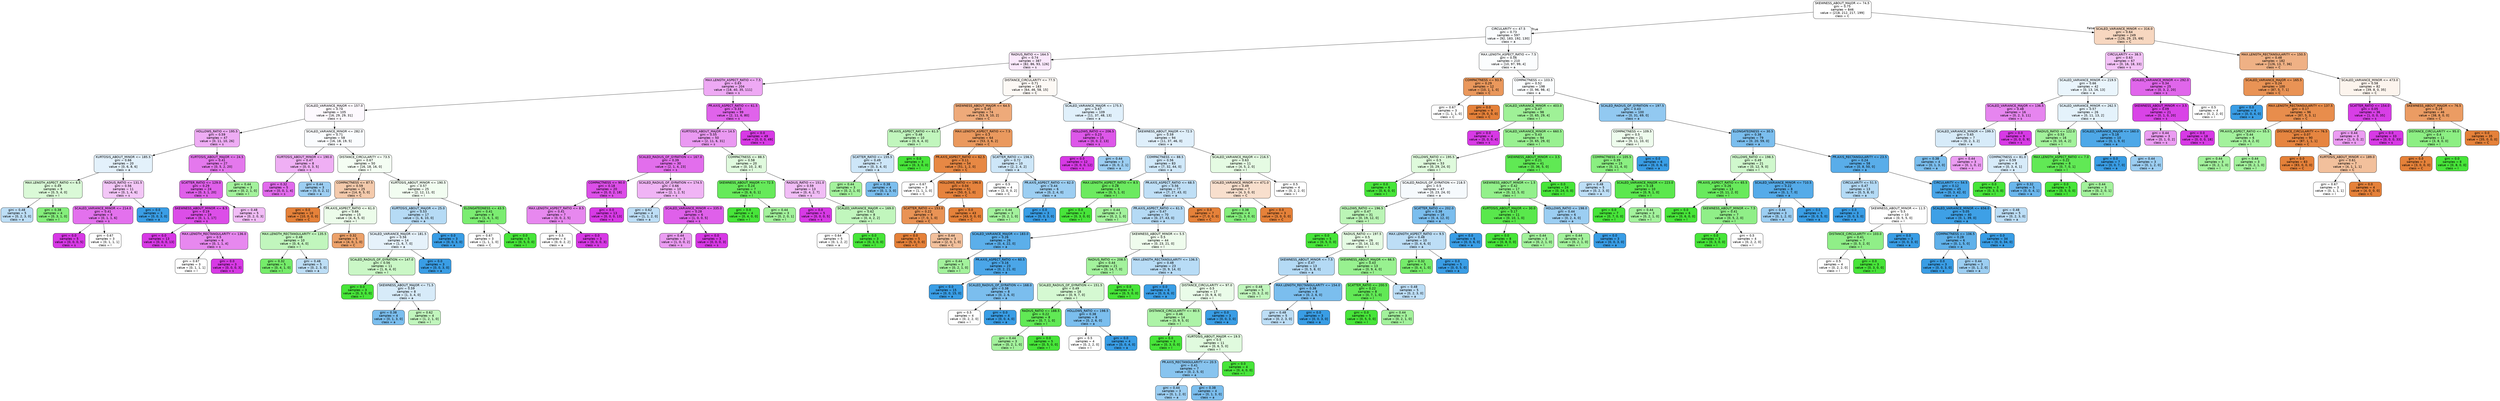 digraph Tree {
node [shape=box, style="filled, rounded", color="black", fontname=helvetica] ;
edge [fontname=helvetica] ;
0 [label="SKEWNESS_ABOUT_MAJOR <= 74.5\ngini = 0.75\nsamples = 846\nvalue = [218, 212, 217, 199]\nclass = C", fillcolor="#e5813900"] ;
1 [label="CIRCULARITY <= 47.5\ngini = 0.73\nsamples = 597\nvalue = [92, 183, 192, 130]\nclass = a", fillcolor="#399de506"] ;
0 -> 1 [labeldistance=2.5, labelangle=45, headlabel="True"] ;
2 [label="RADIUS_RATIO <= 164.5\ngini = 0.74\nsamples = 387\nvalue = [82, 86, 93, 126]\nclass = s", fillcolor="#d739e51d"] ;
1 -> 2 ;
3 [label="MAX.LENGTH_ASPECT_RATIO <= 7.5\ngini = 0.63\nsamples = 204\nvalue = [18, 40, 35, 111]\nclass = s", fillcolor="#d739e56e"] ;
2 -> 3 ;
4 [label="SCALED_VARIANCE_MAJOR <= 157.0\ngini = 0.74\nsamples = 105\nvalue = [16, 29, 29, 31]\nclass = s", fillcolor="#d739e507"] ;
3 -> 4 ;
5 [label="HOLLOWS_RATIO <= 195.5\ngini = 0.59\nsamples = 47\nvalue = [0, 11, 10, 26]\nclass = s", fillcolor="#d739e56a"] ;
4 -> 5 ;
6 [label="KURTOSIS_ABOUT_MINOR <= 185.5\ngini = 0.66\nsamples = 20\nvalue = [0, 6, 8, 6]\nclass = a", fillcolor="#399de524"] ;
5 -> 6 ;
7 [label="MAX.LENGTH_ASPECT_RATIO <= 6.5\ngini = 0.49\nsamples = 9\nvalue = [0, 5, 4, 0]\nclass = l", fillcolor="#47e53933"] ;
6 -> 7 ;
8 [label="gini = 0.48\nsamples = 5\nvalue = [0, 2, 3, 0]\nclass = a", fillcolor="#399de555"] ;
7 -> 8 ;
9 [label="gini = 0.38\nsamples = 4\nvalue = [0, 3, 1, 0]\nclass = l", fillcolor="#47e539aa"] ;
7 -> 9 ;
10 [label="RADIUS_RATIO <= 131.5\ngini = 0.56\nsamples = 11\nvalue = [0, 1, 4, 6]\nclass = s", fillcolor="#d739e549"] ;
6 -> 10 ;
11 [label="SCALED_VARIANCE_MINOR <= 214.0\ngini = 0.41\nsamples = 8\nvalue = [0, 1, 1, 6]\nclass = s", fillcolor="#d739e5b6"] ;
10 -> 11 ;
12 [label="gini = 0.0\nsamples = 5\nvalue = [0, 0, 0, 5]\nclass = s", fillcolor="#d739e5ff"] ;
11 -> 12 ;
13 [label="gini = 0.67\nsamples = 3\nvalue = [0, 1, 1, 1]\nclass = l", fillcolor="#47e53900"] ;
11 -> 13 ;
14 [label="gini = 0.0\nsamples = 3\nvalue = [0, 0, 3, 0]\nclass = a", fillcolor="#399de5ff"] ;
10 -> 14 ;
15 [label="KURTOSIS_ABOUT_MAJOR <= 24.5\ngini = 0.41\nsamples = 27\nvalue = [0, 5, 2, 20]\nclass = s", fillcolor="#d739e5ae"] ;
5 -> 15 ;
16 [label="SCATTER_RATIO <= 129.0\ngini = 0.29\nsamples = 24\nvalue = [0, 3, 1, 20]\nclass = s", fillcolor="#d739e5ce"] ;
15 -> 16 ;
17 [label="SKEWNESS_ABOUT_MINOR <= 8.5\ngini = 0.19\nsamples = 19\nvalue = [0, 1, 1, 17]\nclass = s", fillcolor="#d739e5e3"] ;
16 -> 17 ;
18 [label="gini = 0.0\nsamples = 13\nvalue = [0, 0, 0, 13]\nclass = s", fillcolor="#d739e5ff"] ;
17 -> 18 ;
19 [label="MAX.LENGTH_RECTANGULARITY <= 136.0\ngini = 0.5\nsamples = 6\nvalue = [0, 1, 1, 4]\nclass = s", fillcolor="#d739e599"] ;
17 -> 19 ;
20 [label="gini = 0.67\nsamples = 3\nvalue = [0, 1, 1, 1]\nclass = l", fillcolor="#47e53900"] ;
19 -> 20 ;
21 [label="gini = 0.0\nsamples = 3\nvalue = [0, 0, 0, 3]\nclass = s", fillcolor="#d739e5ff"] ;
19 -> 21 ;
22 [label="gini = 0.48\nsamples = 5\nvalue = [0, 2, 0, 3]\nclass = s", fillcolor="#d739e555"] ;
16 -> 22 ;
23 [label="gini = 0.44\nsamples = 3\nvalue = [0, 2, 1, 0]\nclass = l", fillcolor="#47e5397f"] ;
15 -> 23 ;
24 [label="SCALED_VARIANCE_MINOR <= 282.0\ngini = 0.71\nsamples = 58\nvalue = [16, 18, 19, 5]\nclass = a", fillcolor="#399de506"] ;
4 -> 24 ;
25 [label="KURTOSIS_ABOUT_MINOR <= 190.0\ngini = 0.47\nsamples = 8\nvalue = [0, 0, 3, 5]\nclass = s", fillcolor="#d739e566"] ;
24 -> 25 ;
26 [label="gini = 0.32\nsamples = 5\nvalue = [0, 0, 1, 4]\nclass = s", fillcolor="#d739e5bf"] ;
25 -> 26 ;
27 [label="gini = 0.44\nsamples = 3\nvalue = [0, 0, 2, 1]\nclass = a", fillcolor="#399de57f"] ;
25 -> 27 ;
28 [label="DISTANCE_CIRCULARITY <= 73.5\ngini = 0.67\nsamples = 50\nvalue = [16, 18, 16, 0]\nclass = l", fillcolor="#47e5390f"] ;
24 -> 28 ;
29 [label="COMPACTNESS <= 87.5\ngini = 0.59\nsamples = 25\nvalue = [14, 6, 5, 0]\nclass = C", fillcolor="#e581396b"] ;
28 -> 29 ;
30 [label="gini = 0.0\nsamples = 10\nvalue = [10, 0, 0, 0]\nclass = C", fillcolor="#e58139ff"] ;
29 -> 30 ;
31 [label="PR.AXIS_ASPECT_RATIO <= 61.0\ngini = 0.66\nsamples = 15\nvalue = [4, 6, 5, 0]\nclass = l", fillcolor="#47e5391a"] ;
29 -> 31 ;
32 [label="MAX.LENGTH_RECTANGULARITY <= 135.5\ngini = 0.48\nsamples = 10\nvalue = [0, 6, 4, 0]\nclass = l", fillcolor="#47e53955"] ;
31 -> 32 ;
33 [label="gini = 0.32\nsamples = 5\nvalue = [0, 4, 1, 0]\nclass = l", fillcolor="#47e539bf"] ;
32 -> 33 ;
34 [label="gini = 0.48\nsamples = 5\nvalue = [0, 2, 3, 0]\nclass = a", fillcolor="#399de555"] ;
32 -> 34 ;
35 [label="gini = 0.32\nsamples = 5\nvalue = [4, 0, 1, 0]\nclass = C", fillcolor="#e58139bf"] ;
31 -> 35 ;
36 [label="KURTOSIS_ABOUT_MINOR <= 190.5\ngini = 0.57\nsamples = 25\nvalue = [2, 12, 11, 0]\nclass = l", fillcolor="#47e53912"] ;
28 -> 36 ;
37 [label="KURTOSIS_ABOUT_MAJOR <= 25.0\ngini = 0.53\nsamples = 17\nvalue = [1, 6, 10, 0]\nclass = a", fillcolor="#399de55d"] ;
36 -> 37 ;
38 [label="SCALED_VARIANCE_MAJOR <= 181.5\ngini = 0.56\nsamples = 14\nvalue = [1, 6, 7, 0]\nclass = a", fillcolor="#399de520"] ;
37 -> 38 ;
39 [label="SCALED_RADIUS_OF_GYRATION <= 147.0\ngini = 0.56\nsamples = 11\nvalue = [1, 6, 4, 0]\nclass = l", fillcolor="#47e53949"] ;
38 -> 39 ;
40 [label="gini = 0.0\nsamples = 3\nvalue = [0, 3, 0, 0]\nclass = l", fillcolor="#47e539ff"] ;
39 -> 40 ;
41 [label="SKEWNESS_ABOUT_MAJOR <= 71.5\ngini = 0.59\nsamples = 8\nvalue = [1, 3, 4, 0]\nclass = a", fillcolor="#399de533"] ;
39 -> 41 ;
42 [label="gini = 0.38\nsamples = 4\nvalue = [0, 1, 3, 0]\nclass = a", fillcolor="#399de5aa"] ;
41 -> 42 ;
43 [label="gini = 0.62\nsamples = 4\nvalue = [1, 2, 1, 0]\nclass = l", fillcolor="#47e53955"] ;
41 -> 43 ;
44 [label="gini = 0.0\nsamples = 3\nvalue = [0, 0, 3, 0]\nclass = a", fillcolor="#399de5ff"] ;
38 -> 44 ;
45 [label="gini = 0.0\nsamples = 3\nvalue = [0, 0, 3, 0]\nclass = a", fillcolor="#399de5ff"] ;
37 -> 45 ;
46 [label="ELONGATEDNESS <= 43.5\ngini = 0.41\nsamples = 8\nvalue = [1, 6, 1, 0]\nclass = l", fillcolor="#47e539b6"] ;
36 -> 46 ;
47 [label="gini = 0.67\nsamples = 3\nvalue = [1, 1, 1, 0]\nclass = C", fillcolor="#e5813900"] ;
46 -> 47 ;
48 [label="gini = 0.0\nsamples = 5\nvalue = [0, 5, 0, 0]\nclass = l", fillcolor="#47e539ff"] ;
46 -> 48 ;
49 [label="PR.AXIS_ASPECT_RATIO <= 61.5\ngini = 0.33\nsamples = 99\nvalue = [2, 11, 6, 80]\nclass = s", fillcolor="#d739e5c8"] ;
3 -> 49 ;
50 [label="KURTOSIS_ABOUT_MAJOR <= 14.5\ngini = 0.55\nsamples = 50\nvalue = [2, 11, 6, 31]\nclass = s", fillcolor="#d739e583"] ;
49 -> 50 ;
51 [label="SCALED_RADIUS_OF_GYRATION <= 167.0\ngini = 0.39\nsamples = 30\nvalue = [2, 1, 4, 23]\nclass = s", fillcolor="#d739e5ba"] ;
50 -> 51 ;
52 [label="COMPACTNESS <= 90.0\ngini = 0.18\nsamples = 20\nvalue = [0, 0, 2, 18]\nclass = s", fillcolor="#d739e5e3"] ;
51 -> 52 ;
53 [label="MAX.LENGTH_ASPECT_RATIO <= 8.5\ngini = 0.41\nsamples = 7\nvalue = [0, 0, 2, 5]\nclass = s", fillcolor="#d739e599"] ;
52 -> 53 ;
54 [label="gini = 0.5\nsamples = 4\nvalue = [0, 0, 2, 2]\nclass = a", fillcolor="#399de500"] ;
53 -> 54 ;
55 [label="gini = 0.0\nsamples = 3\nvalue = [0, 0, 0, 3]\nclass = s", fillcolor="#d739e5ff"] ;
53 -> 55 ;
56 [label="gini = 0.0\nsamples = 13\nvalue = [0, 0, 0, 13]\nclass = s", fillcolor="#d739e5ff"] ;
52 -> 56 ;
57 [label="SCALED_RADIUS_OF_GYRATION <= 174.5\ngini = 0.66\nsamples = 10\nvalue = [2, 1, 2, 5]\nclass = s", fillcolor="#d739e560"] ;
51 -> 57 ;
58 [label="gini = 0.62\nsamples = 4\nvalue = [1, 1, 2, 0]\nclass = a", fillcolor="#399de555"] ;
57 -> 58 ;
59 [label="SCALED_VARIANCE_MINOR <= 335.0\ngini = 0.28\nsamples = 6\nvalue = [1, 0, 0, 5]\nclass = s", fillcolor="#d739e5cc"] ;
57 -> 59 ;
60 [label="gini = 0.44\nsamples = 3\nvalue = [1, 0, 0, 2]\nclass = s", fillcolor="#d739e57f"] ;
59 -> 60 ;
61 [label="gini = 0.0\nsamples = 3\nvalue = [0, 0, 0, 3]\nclass = s", fillcolor="#d739e5ff"] ;
59 -> 61 ;
62 [label="COMPACTNESS <= 88.5\ngini = 0.58\nsamples = 20\nvalue = [0, 10, 2, 8]\nclass = l", fillcolor="#47e5392a"] ;
50 -> 62 ;
63 [label="SKEWNESS_ABOUT_MAJOR <= 72.5\ngini = 0.24\nsamples = 7\nvalue = [0, 6, 0, 1]\nclass = l", fillcolor="#47e539d4"] ;
62 -> 63 ;
64 [label="gini = 0.0\nsamples = 4\nvalue = [0, 4, 0, 0]\nclass = l", fillcolor="#47e539ff"] ;
63 -> 64 ;
65 [label="gini = 0.44\nsamples = 3\nvalue = [0, 2, 0, 1]\nclass = l", fillcolor="#47e5397f"] ;
63 -> 65 ;
66 [label="RADIUS_RATIO <= 151.0\ngini = 0.59\nsamples = 13\nvalue = [0, 4, 2, 7]\nclass = s", fillcolor="#d739e555"] ;
62 -> 66 ;
67 [label="gini = 0.0\nsamples = 5\nvalue = [0, 0, 0, 5]\nclass = s", fillcolor="#d739e5ff"] ;
66 -> 67 ;
68 [label="SCALED_VARIANCE_MAJOR <= 169.0\ngini = 0.62\nsamples = 8\nvalue = [0, 4, 2, 2]\nclass = l", fillcolor="#47e53955"] ;
66 -> 68 ;
69 [label="gini = 0.64\nsamples = 5\nvalue = [0, 1, 2, 2]\nclass = a", fillcolor="#399de500"] ;
68 -> 69 ;
70 [label="gini = 0.0\nsamples = 3\nvalue = [0, 3, 0, 0]\nclass = l", fillcolor="#47e539ff"] ;
68 -> 70 ;
71 [label="gini = 0.0\nsamples = 49\nvalue = [0, 0, 0, 49]\nclass = s", fillcolor="#d739e5ff"] ;
49 -> 71 ;
72 [label="DISTANCE_CIRCULARITY <= 77.5\ngini = 0.71\nsamples = 183\nvalue = [64, 46, 58, 15]\nclass = C", fillcolor="#e581390c"] ;
2 -> 72 ;
73 [label="SKEWNESS_ABOUT_MAJOR <= 64.5\ngini = 0.45\nsamples = 74\nvalue = [53, 9, 10, 2]\nclass = C", fillcolor="#e58139ab"] ;
72 -> 73 ;
74 [label="PR.AXIS_ASPECT_RATIO <= 61.5\ngini = 0.48\nsamples = 10\nvalue = [0, 6, 4, 0]\nclass = l", fillcolor="#47e53955"] ;
73 -> 74 ;
75 [label="SCATTER_RATIO <= 155.5\ngini = 0.49\nsamples = 7\nvalue = [0, 3, 4, 0]\nclass = a", fillcolor="#399de540"] ;
74 -> 75 ;
76 [label="gini = 0.44\nsamples = 3\nvalue = [0, 2, 1, 0]\nclass = l", fillcolor="#47e5397f"] ;
75 -> 76 ;
77 [label="gini = 0.38\nsamples = 4\nvalue = [0, 1, 3, 0]\nclass = a", fillcolor="#399de5aa"] ;
75 -> 77 ;
78 [label="gini = 0.0\nsamples = 3\nvalue = [0, 3, 0, 0]\nclass = l", fillcolor="#47e539ff"] ;
74 -> 78 ;
79 [label="MAX.LENGTH_ASPECT_RATIO <= 7.5\ngini = 0.3\nsamples = 64\nvalue = [53, 3, 6, 2]\nclass = C", fillcolor="#e58139cf"] ;
73 -> 79 ;
80 [label="PR.AXIS_ASPECT_RATIO <= 62.5\ngini = 0.11\nsamples = 54\nvalue = [51, 1, 2, 0]\nclass = C", fillcolor="#e58139f0"] ;
79 -> 80 ;
81 [label="gini = 0.67\nsamples = 3\nvalue = [1, 1, 1, 0]\nclass = C", fillcolor="#e5813900"] ;
80 -> 81 ;
82 [label="HOLLOWS_RATIO <= 196.0\ngini = 0.04\nsamples = 51\nvalue = [50, 0, 1, 0]\nclass = C", fillcolor="#e58139fa"] ;
80 -> 82 ;
83 [label="SCATTER_RATIO <= 153.0\ngini = 0.22\nsamples = 8\nvalue = [7, 0, 1, 0]\nclass = C", fillcolor="#e58139db"] ;
82 -> 83 ;
84 [label="gini = 0.0\nsamples = 5\nvalue = [5, 0, 0, 0]\nclass = C", fillcolor="#e58139ff"] ;
83 -> 84 ;
85 [label="gini = 0.44\nsamples = 3\nvalue = [2, 0, 1, 0]\nclass = C", fillcolor="#e581397f"] ;
83 -> 85 ;
86 [label="gini = 0.0\nsamples = 43\nvalue = [43, 0, 0, 0]\nclass = C", fillcolor="#e58139ff"] ;
82 -> 86 ;
87 [label="SCATTER_RATIO <= 156.5\ngini = 0.72\nsamples = 10\nvalue = [2, 2, 4, 2]\nclass = a", fillcolor="#399de540"] ;
79 -> 87 ;
88 [label="gini = 0.5\nsamples = 4\nvalue = [2, 0, 0, 2]\nclass = C", fillcolor="#e5813900"] ;
87 -> 88 ;
89 [label="PR.AXIS_ASPECT_RATIO <= 62.0\ngini = 0.44\nsamples = 6\nvalue = [0, 2, 4, 0]\nclass = a", fillcolor="#399de57f"] ;
87 -> 89 ;
90 [label="gini = 0.44\nsamples = 3\nvalue = [0, 2, 1, 0]\nclass = l", fillcolor="#47e5397f"] ;
89 -> 90 ;
91 [label="gini = 0.0\nsamples = 3\nvalue = [0, 0, 3, 0]\nclass = a", fillcolor="#399de5ff"] ;
89 -> 91 ;
92 [label="SCALED_VARIANCE_MAJOR <= 175.5\ngini = 0.67\nsamples = 109\nvalue = [11, 37, 48, 13]\nclass = a", fillcolor="#399de527"] ;
72 -> 92 ;
93 [label="HOLLOWS_RATIO <= 206.5\ngini = 0.23\nsamples = 15\nvalue = [0, 0, 2, 13]\nclass = s", fillcolor="#d739e5d8"] ;
92 -> 93 ;
94 [label="gini = 0.0\nsamples = 12\nvalue = [0, 0, 0, 12]\nclass = s", fillcolor="#d739e5ff"] ;
93 -> 94 ;
95 [label="gini = 0.44\nsamples = 3\nvalue = [0, 0, 2, 1]\nclass = a", fillcolor="#399de57f"] ;
93 -> 95 ;
96 [label="SKEWNESS_ABOUT_MAJOR <= 72.5\ngini = 0.59\nsamples = 94\nvalue = [11, 37, 46, 0]\nclass = a", fillcolor="#399de528"] ;
92 -> 96 ;
97 [label="COMPACTNESS <= 88.5\ngini = 0.56\nsamples = 83\nvalue = [7, 32, 44, 0]\nclass = a", fillcolor="#399de53c"] ;
96 -> 97 ;
98 [label="MAX.LENGTH_ASPECT_RATIO <= 8.5\ngini = 0.28\nsamples = 6\nvalue = [0, 5, 1, 0]\nclass = l", fillcolor="#47e539cc"] ;
97 -> 98 ;
99 [label="gini = 0.0\nsamples = 3\nvalue = [0, 3, 0, 0]\nclass = l", fillcolor="#47e539ff"] ;
98 -> 99 ;
100 [label="gini = 0.44\nsamples = 3\nvalue = [0, 2, 1, 0]\nclass = l", fillcolor="#47e5397f"] ;
98 -> 100 ;
101 [label="PR.AXIS_ASPECT_RATIO <= 68.5\ngini = 0.56\nsamples = 77\nvalue = [7, 27, 43, 0]\nclass = a", fillcolor="#399de552"] ;
97 -> 101 ;
102 [label="PR.AXIS_ASPECT_RATIO <= 61.5\ngini = 0.47\nsamples = 70\nvalue = [0, 27, 43, 0]\nclass = a", fillcolor="#399de55f"] ;
101 -> 102 ;
103 [label="SCALED_VARIANCE_MAJOR <= 183.0\ngini = 0.26\nsamples = 26\nvalue = [0, 4, 22, 0]\nclass = a", fillcolor="#399de5d1"] ;
102 -> 103 ;
104 [label="gini = 0.44\nsamples = 3\nvalue = [0, 2, 1, 0]\nclass = l", fillcolor="#47e5397f"] ;
103 -> 104 ;
105 [label="PR.AXIS_ASPECT_RATIO <= 60.5\ngini = 0.16\nsamples = 23\nvalue = [0, 2, 21, 0]\nclass = a", fillcolor="#399de5e7"] ;
103 -> 105 ;
106 [label="gini = 0.0\nsamples = 15\nvalue = [0, 0, 15, 0]\nclass = a", fillcolor="#399de5ff"] ;
105 -> 106 ;
107 [label="SCALED_RADIUS_OF_GYRATION <= 168.0\ngini = 0.38\nsamples = 8\nvalue = [0, 2, 6, 0]\nclass = a", fillcolor="#399de5aa"] ;
105 -> 107 ;
108 [label="gini = 0.5\nsamples = 4\nvalue = [0, 2, 2, 0]\nclass = l", fillcolor="#47e53900"] ;
107 -> 108 ;
109 [label="gini = 0.0\nsamples = 4\nvalue = [0, 0, 4, 0]\nclass = a", fillcolor="#399de5ff"] ;
107 -> 109 ;
110 [label="SKEWNESS_ABOUT_MINOR <= 5.5\ngini = 0.5\nsamples = 44\nvalue = [0, 23, 21, 0]\nclass = l", fillcolor="#47e53916"] ;
102 -> 110 ;
111 [label="RADIUS_RATIO <= 208.5\ngini = 0.44\nsamples = 21\nvalue = [0, 14, 7, 0]\nclass = l", fillcolor="#47e5397f"] ;
110 -> 111 ;
112 [label="SCALED_RADIUS_OF_GYRATION <= 151.5\ngini = 0.49\nsamples = 16\nvalue = [0, 9, 7, 0]\nclass = l", fillcolor="#47e53939"] ;
111 -> 112 ;
113 [label="RADIUS_RATIO <= 188.5\ngini = 0.22\nsamples = 8\nvalue = [0, 7, 1, 0]\nclass = l", fillcolor="#47e539db"] ;
112 -> 113 ;
114 [label="gini = 0.44\nsamples = 3\nvalue = [0, 2, 1, 0]\nclass = l", fillcolor="#47e5397f"] ;
113 -> 114 ;
115 [label="gini = 0.0\nsamples = 5\nvalue = [0, 5, 0, 0]\nclass = l", fillcolor="#47e539ff"] ;
113 -> 115 ;
116 [label="HOLLOWS_RATIO <= 198.5\ngini = 0.38\nsamples = 8\nvalue = [0, 2, 6, 0]\nclass = a", fillcolor="#399de5aa"] ;
112 -> 116 ;
117 [label="gini = 0.5\nsamples = 4\nvalue = [0, 2, 2, 0]\nclass = l", fillcolor="#47e53900"] ;
116 -> 117 ;
118 [label="gini = 0.0\nsamples = 4\nvalue = [0, 0, 4, 0]\nclass = a", fillcolor="#399de5ff"] ;
116 -> 118 ;
119 [label="gini = 0.0\nsamples = 5\nvalue = [0, 5, 0, 0]\nclass = l", fillcolor="#47e539ff"] ;
111 -> 119 ;
120 [label="MAX.LENGTH_RECTANGULARITY <= 136.5\ngini = 0.48\nsamples = 23\nvalue = [0, 9, 14, 0]\nclass = a", fillcolor="#399de55b"] ;
110 -> 120 ;
121 [label="gini = 0.0\nsamples = 6\nvalue = [0, 0, 6, 0]\nclass = a", fillcolor="#399de5ff"] ;
120 -> 121 ;
122 [label="DISTANCE_CIRCULARITY <= 97.0\ngini = 0.5\nsamples = 17\nvalue = [0, 9, 8, 0]\nclass = l", fillcolor="#47e5391c"] ;
120 -> 122 ;
123 [label="DISTANCE_CIRCULARITY <= 80.5\ngini = 0.46\nsamples = 14\nvalue = [0, 9, 5, 0]\nclass = l", fillcolor="#47e53971"] ;
122 -> 123 ;
124 [label="gini = 0.0\nsamples = 3\nvalue = [0, 3, 0, 0]\nclass = l", fillcolor="#47e539ff"] ;
123 -> 124 ;
125 [label="KURTOSIS_ABOUT_MAJOR <= 19.5\ngini = 0.5\nsamples = 11\nvalue = [0, 6, 5, 0]\nclass = l", fillcolor="#47e5392a"] ;
123 -> 125 ;
126 [label="PR.AXIS_RECTANGULARITY <= 20.5\ngini = 0.41\nsamples = 7\nvalue = [0, 2, 5, 0]\nclass = a", fillcolor="#399de599"] ;
125 -> 126 ;
127 [label="gini = 0.44\nsamples = 3\nvalue = [0, 1, 2, 0]\nclass = a", fillcolor="#399de57f"] ;
126 -> 127 ;
128 [label="gini = 0.38\nsamples = 4\nvalue = [0, 1, 3, 0]\nclass = a", fillcolor="#399de5aa"] ;
126 -> 128 ;
129 [label="gini = 0.0\nsamples = 4\nvalue = [0, 4, 0, 0]\nclass = l", fillcolor="#47e539ff"] ;
125 -> 129 ;
130 [label="gini = 0.0\nsamples = 3\nvalue = [0, 0, 3, 0]\nclass = a", fillcolor="#399de5ff"] ;
122 -> 130 ;
131 [label="gini = 0.0\nsamples = 7\nvalue = [7, 0, 0, 0]\nclass = C", fillcolor="#e58139ff"] ;
101 -> 131 ;
132 [label="SCALED_VARIANCE_MAJOR <= 216.5\ngini = 0.63\nsamples = 11\nvalue = [4, 5, 2, 0]\nclass = l", fillcolor="#47e53924"] ;
96 -> 132 ;
133 [label="SCALED_VARIANCE_MINOR <= 471.0\ngini = 0.49\nsamples = 7\nvalue = [4, 3, 0, 0]\nclass = C", fillcolor="#e5813940"] ;
132 -> 133 ;
134 [label="gini = 0.38\nsamples = 4\nvalue = [1, 3, 0, 0]\nclass = l", fillcolor="#47e539aa"] ;
133 -> 134 ;
135 [label="gini = 0.0\nsamples = 3\nvalue = [3, 0, 0, 0]\nclass = C", fillcolor="#e58139ff"] ;
133 -> 135 ;
136 [label="gini = 0.5\nsamples = 4\nvalue = [0, 2, 2, 0]\nclass = l", fillcolor="#47e53900"] ;
132 -> 136 ;
137 [label="MAX.LENGTH_ASPECT_RATIO <= 7.5\ngini = 0.56\nsamples = 210\nvalue = [10, 97, 99, 4]\nclass = a", fillcolor="#399de505"] ;
1 -> 137 ;
138 [label="COMPACTNESS <= 93.5\ngini = 0.29\nsamples = 12\nvalue = [10, 1, 1, 0]\nclass = C", fillcolor="#e58139d1"] ;
137 -> 138 ;
139 [label="gini = 0.67\nsamples = 3\nvalue = [1, 1, 1, 0]\nclass = C", fillcolor="#e5813900"] ;
138 -> 139 ;
140 [label="gini = 0.0\nsamples = 9\nvalue = [9, 0, 0, 0]\nclass = C", fillcolor="#e58139ff"] ;
138 -> 140 ;
141 [label="COMPACTNESS <= 103.5\ngini = 0.52\nsamples = 198\nvalue = [0, 96, 98, 4]\nclass = a", fillcolor="#399de505"] ;
137 -> 141 ;
142 [label="SCALED_VARIANCE_MINOR <= 403.0\ngini = 0.47\nsamples = 98\nvalue = [0, 65, 29, 4]\nclass = l", fillcolor="#47e53985"] ;
141 -> 142 ;
143 [label="gini = 0.0\nsamples = 4\nvalue = [0, 0, 0, 4]\nclass = s", fillcolor="#d739e5ff"] ;
142 -> 143 ;
144 [label="SCALED_VARIANCE_MINOR <= 660.5\ngini = 0.43\nsamples = 94\nvalue = [0, 65, 29, 0]\nclass = l", fillcolor="#47e5398d"] ;
142 -> 144 ;
145 [label="HOLLOWS_RATIO <= 195.5\ngini = 0.5\nsamples = 53\nvalue = [0, 29, 24, 0]\nclass = l", fillcolor="#47e5392c"] ;
144 -> 145 ;
146 [label="gini = 0.0\nsamples = 6\nvalue = [0, 6, 0, 0]\nclass = l", fillcolor="#47e539ff"] ;
145 -> 146 ;
147 [label="SCALED_RADIUS_OF_GYRATION <= 218.5\ngini = 0.5\nsamples = 47\nvalue = [0, 23, 24, 0]\nclass = a", fillcolor="#399de50b"] ;
145 -> 147 ;
148 [label="HOLLOWS_RATIO <= 196.5\ngini = 0.47\nsamples = 31\nvalue = [0, 19, 12, 0]\nclass = l", fillcolor="#47e5395e"] ;
147 -> 148 ;
149 [label="gini = 0.0\nsamples = 5\nvalue = [0, 5, 0, 0]\nclass = l", fillcolor="#47e539ff"] ;
148 -> 149 ;
150 [label="RADIUS_RATIO <= 197.5\ngini = 0.5\nsamples = 26\nvalue = [0, 14, 12, 0]\nclass = l", fillcolor="#47e53924"] ;
148 -> 150 ;
151 [label="SKEWNESS_ABOUT_MINOR <= 7.5\ngini = 0.47\nsamples = 13\nvalue = [0, 5, 8, 0]\nclass = a", fillcolor="#399de560"] ;
150 -> 151 ;
152 [label="gini = 0.48\nsamples = 5\nvalue = [0, 3, 2, 0]\nclass = l", fillcolor="#47e53955"] ;
151 -> 152 ;
153 [label="MAX.LENGTH_RECTANGULARITY <= 154.0\ngini = 0.38\nsamples = 8\nvalue = [0, 2, 6, 0]\nclass = a", fillcolor="#399de5aa"] ;
151 -> 153 ;
154 [label="gini = 0.48\nsamples = 5\nvalue = [0, 2, 3, 0]\nclass = a", fillcolor="#399de555"] ;
153 -> 154 ;
155 [label="gini = 0.0\nsamples = 3\nvalue = [0, 0, 3, 0]\nclass = a", fillcolor="#399de5ff"] ;
153 -> 155 ;
156 [label="SKEWNESS_ABOUT_MAJOR <= 66.5\ngini = 0.43\nsamples = 13\nvalue = [0, 9, 4, 0]\nclass = l", fillcolor="#47e5398e"] ;
150 -> 156 ;
157 [label="SCATTER_RATIO <= 200.5\ngini = 0.22\nsamples = 8\nvalue = [0, 7, 1, 0]\nclass = l", fillcolor="#47e539db"] ;
156 -> 157 ;
158 [label="gini = 0.0\nsamples = 5\nvalue = [0, 5, 0, 0]\nclass = l", fillcolor="#47e539ff"] ;
157 -> 158 ;
159 [label="gini = 0.44\nsamples = 3\nvalue = [0, 2, 1, 0]\nclass = l", fillcolor="#47e5397f"] ;
157 -> 159 ;
160 [label="gini = 0.48\nsamples = 5\nvalue = [0, 2, 3, 0]\nclass = a", fillcolor="#399de555"] ;
156 -> 160 ;
161 [label="SCATTER_RATIO <= 202.0\ngini = 0.38\nsamples = 16\nvalue = [0, 4, 12, 0]\nclass = a", fillcolor="#399de5aa"] ;
147 -> 161 ;
162 [label="MAX.LENGTH_ASPECT_RATIO <= 9.5\ngini = 0.48\nsamples = 10\nvalue = [0, 4, 6, 0]\nclass = a", fillcolor="#399de555"] ;
161 -> 162 ;
163 [label="gini = 0.32\nsamples = 5\nvalue = [0, 4, 1, 0]\nclass = l", fillcolor="#47e539bf"] ;
162 -> 163 ;
164 [label="gini = 0.0\nsamples = 5\nvalue = [0, 0, 5, 0]\nclass = a", fillcolor="#399de5ff"] ;
162 -> 164 ;
165 [label="gini = 0.0\nsamples = 6\nvalue = [0, 0, 6, 0]\nclass = a", fillcolor="#399de5ff"] ;
161 -> 165 ;
166 [label="SKEWNESS_ABOUT_MINOR <= 3.5\ngini = 0.21\nsamples = 41\nvalue = [0, 36, 5, 0]\nclass = l", fillcolor="#47e539dc"] ;
144 -> 166 ;
167 [label="SKEWNESS_ABOUT_MINOR <= 1.5\ngini = 0.42\nsamples = 17\nvalue = [0, 12, 5, 0]\nclass = l", fillcolor="#47e53995"] ;
166 -> 167 ;
168 [label="KURTOSIS_ABOUT_MAJOR <= 30.0\ngini = 0.17\nsamples = 11\nvalue = [0, 10, 1, 0]\nclass = l", fillcolor="#47e539e6"] ;
167 -> 168 ;
169 [label="gini = 0.0\nsamples = 8\nvalue = [0, 8, 0, 0]\nclass = l", fillcolor="#47e539ff"] ;
168 -> 169 ;
170 [label="gini = 0.44\nsamples = 3\nvalue = [0, 2, 1, 0]\nclass = l", fillcolor="#47e5397f"] ;
168 -> 170 ;
171 [label="HOLLOWS_RATIO <= 198.0\ngini = 0.44\nsamples = 6\nvalue = [0, 2, 4, 0]\nclass = a", fillcolor="#399de57f"] ;
167 -> 171 ;
172 [label="gini = 0.44\nsamples = 3\nvalue = [0, 2, 1, 0]\nclass = l", fillcolor="#47e5397f"] ;
171 -> 172 ;
173 [label="gini = 0.0\nsamples = 3\nvalue = [0, 0, 3, 0]\nclass = a", fillcolor="#399de5ff"] ;
171 -> 173 ;
174 [label="gini = 0.0\nsamples = 24\nvalue = [0, 24, 0, 0]\nclass = l", fillcolor="#47e539ff"] ;
166 -> 174 ;
175 [label="SCALED_RADIUS_OF_GYRATION <= 197.5\ngini = 0.43\nsamples = 100\nvalue = [0, 31, 69, 0]\nclass = a", fillcolor="#399de58c"] ;
141 -> 175 ;
176 [label="COMPACTNESS <= 109.5\ngini = 0.5\nsamples = 21\nvalue = [0, 11, 10, 0]\nclass = l", fillcolor="#47e53917"] ;
175 -> 176 ;
177 [label="COMPACTNESS <= 105.5\ngini = 0.39\nsamples = 15\nvalue = [0, 11, 4, 0]\nclass = l", fillcolor="#47e539a2"] ;
176 -> 177 ;
178 [label="gini = 0.48\nsamples = 5\nvalue = [0, 2, 3, 0]\nclass = a", fillcolor="#399de555"] ;
177 -> 178 ;
179 [label="SCALED_VARIANCE_MAJOR <= 223.0\ngini = 0.18\nsamples = 10\nvalue = [0, 9, 1, 0]\nclass = l", fillcolor="#47e539e3"] ;
177 -> 179 ;
180 [label="gini = 0.0\nsamples = 7\nvalue = [0, 7, 0, 0]\nclass = l", fillcolor="#47e539ff"] ;
179 -> 180 ;
181 [label="gini = 0.44\nsamples = 3\nvalue = [0, 2, 1, 0]\nclass = l", fillcolor="#47e5397f"] ;
179 -> 181 ;
182 [label="gini = 0.0\nsamples = 6\nvalue = [0, 0, 6, 0]\nclass = a", fillcolor="#399de5ff"] ;
176 -> 182 ;
183 [label="ELONGATEDNESS <= 30.5\ngini = 0.38\nsamples = 79\nvalue = [0, 20, 59, 0]\nclass = a", fillcolor="#399de5a9"] ;
175 -> 183 ;
184 [label="HOLLOWS_RATIO <= 198.5\ngini = 0.49\nsamples = 21\nvalue = [0, 12, 9, 0]\nclass = l", fillcolor="#47e53940"] ;
183 -> 184 ;
185 [label="PR.AXIS_ASPECT_RATIO <= 65.5\ngini = 0.26\nsamples = 13\nvalue = [0, 11, 2, 0]\nclass = l", fillcolor="#47e539d1"] ;
184 -> 185 ;
186 [label="gini = 0.0\nsamples = 6\nvalue = [0, 6, 0, 0]\nclass = l", fillcolor="#47e539ff"] ;
185 -> 186 ;
187 [label="SKEWNESS_ABOUT_MINOR <= 7.5\ngini = 0.41\nsamples = 7\nvalue = [0, 5, 2, 0]\nclass = l", fillcolor="#47e53999"] ;
185 -> 187 ;
188 [label="gini = 0.0\nsamples = 3\nvalue = [0, 3, 0, 0]\nclass = l", fillcolor="#47e539ff"] ;
187 -> 188 ;
189 [label="gini = 0.5\nsamples = 4\nvalue = [0, 2, 2, 0]\nclass = l", fillcolor="#47e53900"] ;
187 -> 189 ;
190 [label="SCALED_VARIANCE_MINOR <= 710.5\ngini = 0.22\nsamples = 8\nvalue = [0, 1, 7, 0]\nclass = a", fillcolor="#399de5db"] ;
184 -> 190 ;
191 [label="gini = 0.44\nsamples = 3\nvalue = [0, 1, 2, 0]\nclass = a", fillcolor="#399de57f"] ;
190 -> 191 ;
192 [label="gini = 0.0\nsamples = 5\nvalue = [0, 0, 5, 0]\nclass = a", fillcolor="#399de5ff"] ;
190 -> 192 ;
193 [label="PR.AXIS_RECTANGULARITY <= 23.5\ngini = 0.24\nsamples = 58\nvalue = [0, 8, 50, 0]\nclass = a", fillcolor="#399de5d6"] ;
183 -> 193 ;
194 [label="CIRCULARITY <= 51.5\ngini = 0.47\nsamples = 13\nvalue = [0, 5, 8, 0]\nclass = a", fillcolor="#399de560"] ;
193 -> 194 ;
195 [label="gini = 0.0\nsamples = 3\nvalue = [0, 0, 3, 0]\nclass = a", fillcolor="#399de5ff"] ;
194 -> 195 ;
196 [label="SKEWNESS_ABOUT_MINOR <= 11.5\ngini = 0.5\nsamples = 10\nvalue = [0, 5, 5, 0]\nclass = l", fillcolor="#47e53900"] ;
194 -> 196 ;
197 [label="DISTANCE_CIRCULARITY <= 103.0\ngini = 0.41\nsamples = 7\nvalue = [0, 5, 2, 0]\nclass = l", fillcolor="#47e53999"] ;
196 -> 197 ;
198 [label="gini = 0.5\nsamples = 4\nvalue = [0, 2, 2, 0]\nclass = l", fillcolor="#47e53900"] ;
197 -> 198 ;
199 [label="gini = 0.0\nsamples = 3\nvalue = [0, 3, 0, 0]\nclass = l", fillcolor="#47e539ff"] ;
197 -> 199 ;
200 [label="gini = 0.0\nsamples = 3\nvalue = [0, 0, 3, 0]\nclass = a", fillcolor="#399de5ff"] ;
196 -> 200 ;
201 [label="CIRCULARITY <= 54.5\ngini = 0.12\nsamples = 45\nvalue = [0, 3, 42, 0]\nclass = a", fillcolor="#399de5ed"] ;
193 -> 201 ;
202 [label="SCALED_VARIANCE_MINOR <= 656.0\ngini = 0.05\nsamples = 40\nvalue = [0, 1, 39, 0]\nclass = a", fillcolor="#399de5f8"] ;
201 -> 202 ;
203 [label="COMPACTNESS <= 106.5\ngini = 0.28\nsamples = 6\nvalue = [0, 1, 5, 0]\nclass = a", fillcolor="#399de5cc"] ;
202 -> 203 ;
204 [label="gini = 0.0\nsamples = 3\nvalue = [0, 0, 3, 0]\nclass = a", fillcolor="#399de5ff"] ;
203 -> 204 ;
205 [label="gini = 0.44\nsamples = 3\nvalue = [0, 1, 2, 0]\nclass = a", fillcolor="#399de57f"] ;
203 -> 205 ;
206 [label="gini = 0.0\nsamples = 34\nvalue = [0, 0, 34, 0]\nclass = a", fillcolor="#399de5ff"] ;
202 -> 206 ;
207 [label="gini = 0.48\nsamples = 5\nvalue = [0, 2, 3, 0]\nclass = a", fillcolor="#399de555"] ;
201 -> 207 ;
208 [label="SCALED_VARIANCE_MINOR <= 316.0\ngini = 0.64\nsamples = 249\nvalue = [126, 29, 25, 69]\nclass = C", fillcolor="#e5813951"] ;
0 -> 208 [labeldistance=2.5, labelangle=-45, headlabel="False"] ;
209 [label="CIRCULARITY <= 38.5\ngini = 0.63\nsamples = 67\nvalue = [0, 16, 18, 33]\nclass = s", fillcolor="#d739e54e"] ;
208 -> 209 ;
210 [label="SCALED_VARIANCE_MINOR <= 219.5\ngini = 0.66\nsamples = 42\nvalue = [0, 13, 16, 13]\nclass = a", fillcolor="#399de51a"] ;
209 -> 210 ;
211 [label="SCALED_VARIANCE_MAJOR <= 136.5\ngini = 0.48\nsamples = 16\nvalue = [0, 2, 3, 11]\nclass = s", fillcolor="#d739e59d"] ;
210 -> 211 ;
212 [label="SCALED_VARIANCE_MINOR <= 199.5\ngini = 0.65\nsamples = 7\nvalue = [0, 2, 3, 2]\nclass = a", fillcolor="#399de533"] ;
211 -> 212 ;
213 [label="gini = 0.38\nsamples = 4\nvalue = [0, 1, 3, 0]\nclass = a", fillcolor="#399de5aa"] ;
212 -> 213 ;
214 [label="gini = 0.44\nsamples = 3\nvalue = [0, 1, 0, 2]\nclass = s", fillcolor="#d739e57f"] ;
212 -> 214 ;
215 [label="gini = 0.0\nsamples = 9\nvalue = [0, 0, 0, 9]\nclass = s", fillcolor="#d739e5ff"] ;
211 -> 215 ;
216 [label="SCALED_VARIANCE_MINOR <= 262.5\ngini = 0.57\nsamples = 26\nvalue = [0, 11, 13, 2]\nclass = a", fillcolor="#399de522"] ;
210 -> 216 ;
217 [label="RADIUS_RATIO <= 122.0\ngini = 0.53\nsamples = 16\nvalue = [0, 10, 4, 2]\nclass = l", fillcolor="#47e53980"] ;
216 -> 217 ;
218 [label="COMPACTNESS <= 81.0\ngini = 0.59\nsamples = 8\nvalue = [0, 3, 4, 1]\nclass = a", fillcolor="#399de533"] ;
217 -> 218 ;
219 [label="gini = 0.0\nsamples = 3\nvalue = [0, 3, 0, 0]\nclass = l", fillcolor="#47e539ff"] ;
218 -> 219 ;
220 [label="gini = 0.32\nsamples = 5\nvalue = [0, 0, 4, 1]\nclass = a", fillcolor="#399de5bf"] ;
218 -> 220 ;
221 [label="MAX.LENGTH_ASPECT_RATIO <= 7.0\ngini = 0.22\nsamples = 8\nvalue = [0, 7, 0, 1]\nclass = l", fillcolor="#47e539db"] ;
217 -> 221 ;
222 [label="gini = 0.0\nsamples = 5\nvalue = [0, 5, 0, 0]\nclass = l", fillcolor="#47e539ff"] ;
221 -> 222 ;
223 [label="gini = 0.44\nsamples = 3\nvalue = [0, 2, 0, 1]\nclass = l", fillcolor="#47e5397f"] ;
221 -> 223 ;
224 [label="SCALED_VARIANCE_MAJOR <= 160.0\ngini = 0.18\nsamples = 10\nvalue = [0, 1, 9, 0]\nclass = a", fillcolor="#399de5e3"] ;
216 -> 224 ;
225 [label="gini = 0.0\nsamples = 7\nvalue = [0, 0, 7, 0]\nclass = a", fillcolor="#399de5ff"] ;
224 -> 225 ;
226 [label="gini = 0.44\nsamples = 3\nvalue = [0, 1, 2, 0]\nclass = a", fillcolor="#399de57f"] ;
224 -> 226 ;
227 [label="SCALED_VARIANCE_MINOR <= 292.0\ngini = 0.34\nsamples = 25\nvalue = [0, 3, 2, 20]\nclass = s", fillcolor="#d739e5c5"] ;
209 -> 227 ;
228 [label="SKEWNESS_ABOUT_MINOR <= 3.5\ngini = 0.09\nsamples = 21\nvalue = [0, 1, 0, 20]\nclass = s", fillcolor="#d739e5f2"] ;
227 -> 228 ;
229 [label="gini = 0.44\nsamples = 3\nvalue = [0, 1, 0, 2]\nclass = s", fillcolor="#d739e57f"] ;
228 -> 229 ;
230 [label="gini = 0.0\nsamples = 18\nvalue = [0, 0, 0, 18]\nclass = s", fillcolor="#d739e5ff"] ;
228 -> 230 ;
231 [label="gini = 0.5\nsamples = 4\nvalue = [0, 2, 2, 0]\nclass = l", fillcolor="#47e53900"] ;
227 -> 231 ;
232 [label="MAX.LENGTH_RECTANGULARITY <= 150.5\ngini = 0.48\nsamples = 182\nvalue = [126, 13, 7, 36]\nclass = C", fillcolor="#e581399d"] ;
208 -> 232 ;
233 [label="SCALED_VARIANCE_MAJOR <= 165.5\ngini = 0.24\nsamples = 100\nvalue = [87, 5, 7, 1]\nclass = C", fillcolor="#e58139db"] ;
232 -> 233 ;
234 [label="gini = 0.0\nsamples = 4\nvalue = [0, 0, 4, 0]\nclass = a", fillcolor="#399de5ff"] ;
233 -> 234 ;
235 [label="MAX.LENGTH_RECTANGULARITY <= 137.5\ngini = 0.17\nsamples = 96\nvalue = [87, 5, 3, 1]\nclass = C", fillcolor="#e58139e6"] ;
233 -> 235 ;
236 [label="PR.AXIS_ASPECT_RATIO <= 55.5\ngini = 0.44\nsamples = 6\nvalue = [0, 4, 2, 0]\nclass = l", fillcolor="#47e5397f"] ;
235 -> 236 ;
237 [label="gini = 0.44\nsamples = 3\nvalue = [0, 2, 1, 0]\nclass = l", fillcolor="#47e5397f"] ;
236 -> 237 ;
238 [label="gini = 0.44\nsamples = 3\nvalue = [0, 2, 1, 0]\nclass = l", fillcolor="#47e5397f"] ;
236 -> 238 ;
239 [label="DISTANCE_CIRCULARITY <= 76.5\ngini = 0.07\nsamples = 90\nvalue = [87, 1, 1, 1]\nclass = C", fillcolor="#e58139f6"] ;
235 -> 239 ;
240 [label="gini = 0.0\nsamples = 83\nvalue = [83, 0, 0, 0]\nclass = C", fillcolor="#e58139ff"] ;
239 -> 240 ;
241 [label="KURTOSIS_ABOUT_MINOR <= 189.0\ngini = 0.61\nsamples = 7\nvalue = [4, 1, 1, 1]\nclass = C", fillcolor="#e581397f"] ;
239 -> 241 ;
242 [label="gini = 0.67\nsamples = 3\nvalue = [0, 1, 1, 1]\nclass = l", fillcolor="#47e53900"] ;
241 -> 242 ;
243 [label="gini = 0.0\nsamples = 4\nvalue = [4, 0, 0, 0]\nclass = C", fillcolor="#e58139ff"] ;
241 -> 243 ;
244 [label="SCALED_VARIANCE_MINOR <= 473.0\ngini = 0.58\nsamples = 82\nvalue = [39, 8, 0, 35]\nclass = C", fillcolor="#e5813916"] ;
232 -> 244 ;
245 [label="SCATTER_RATIO <= 154.0\ngini = 0.05\nsamples = 36\nvalue = [1, 0, 0, 35]\nclass = s", fillcolor="#d739e5f8"] ;
244 -> 245 ;
246 [label="gini = 0.44\nsamples = 3\nvalue = [1, 0, 0, 2]\nclass = s", fillcolor="#d739e57f"] ;
245 -> 246 ;
247 [label="gini = 0.0\nsamples = 33\nvalue = [0, 0, 0, 33]\nclass = s", fillcolor="#d739e5ff"] ;
245 -> 247 ;
248 [label="SKEWNESS_ABOUT_MAJOR <= 76.5\ngini = 0.29\nsamples = 46\nvalue = [38, 8, 0, 0]\nclass = C", fillcolor="#e58139c9"] ;
244 -> 248 ;
249 [label="DISTANCE_CIRCULARITY <= 95.0\ngini = 0.4\nsamples = 11\nvalue = [3, 8, 0, 0]\nclass = l", fillcolor="#47e5399f"] ;
248 -> 249 ;
250 [label="gini = 0.0\nsamples = 3\nvalue = [3, 0, 0, 0]\nclass = C", fillcolor="#e58139ff"] ;
249 -> 250 ;
251 [label="gini = 0.0\nsamples = 8\nvalue = [0, 8, 0, 0]\nclass = l", fillcolor="#47e539ff"] ;
249 -> 251 ;
252 [label="gini = 0.0\nsamples = 35\nvalue = [35, 0, 0, 0]\nclass = C", fillcolor="#e58139ff"] ;
248 -> 252 ;
}